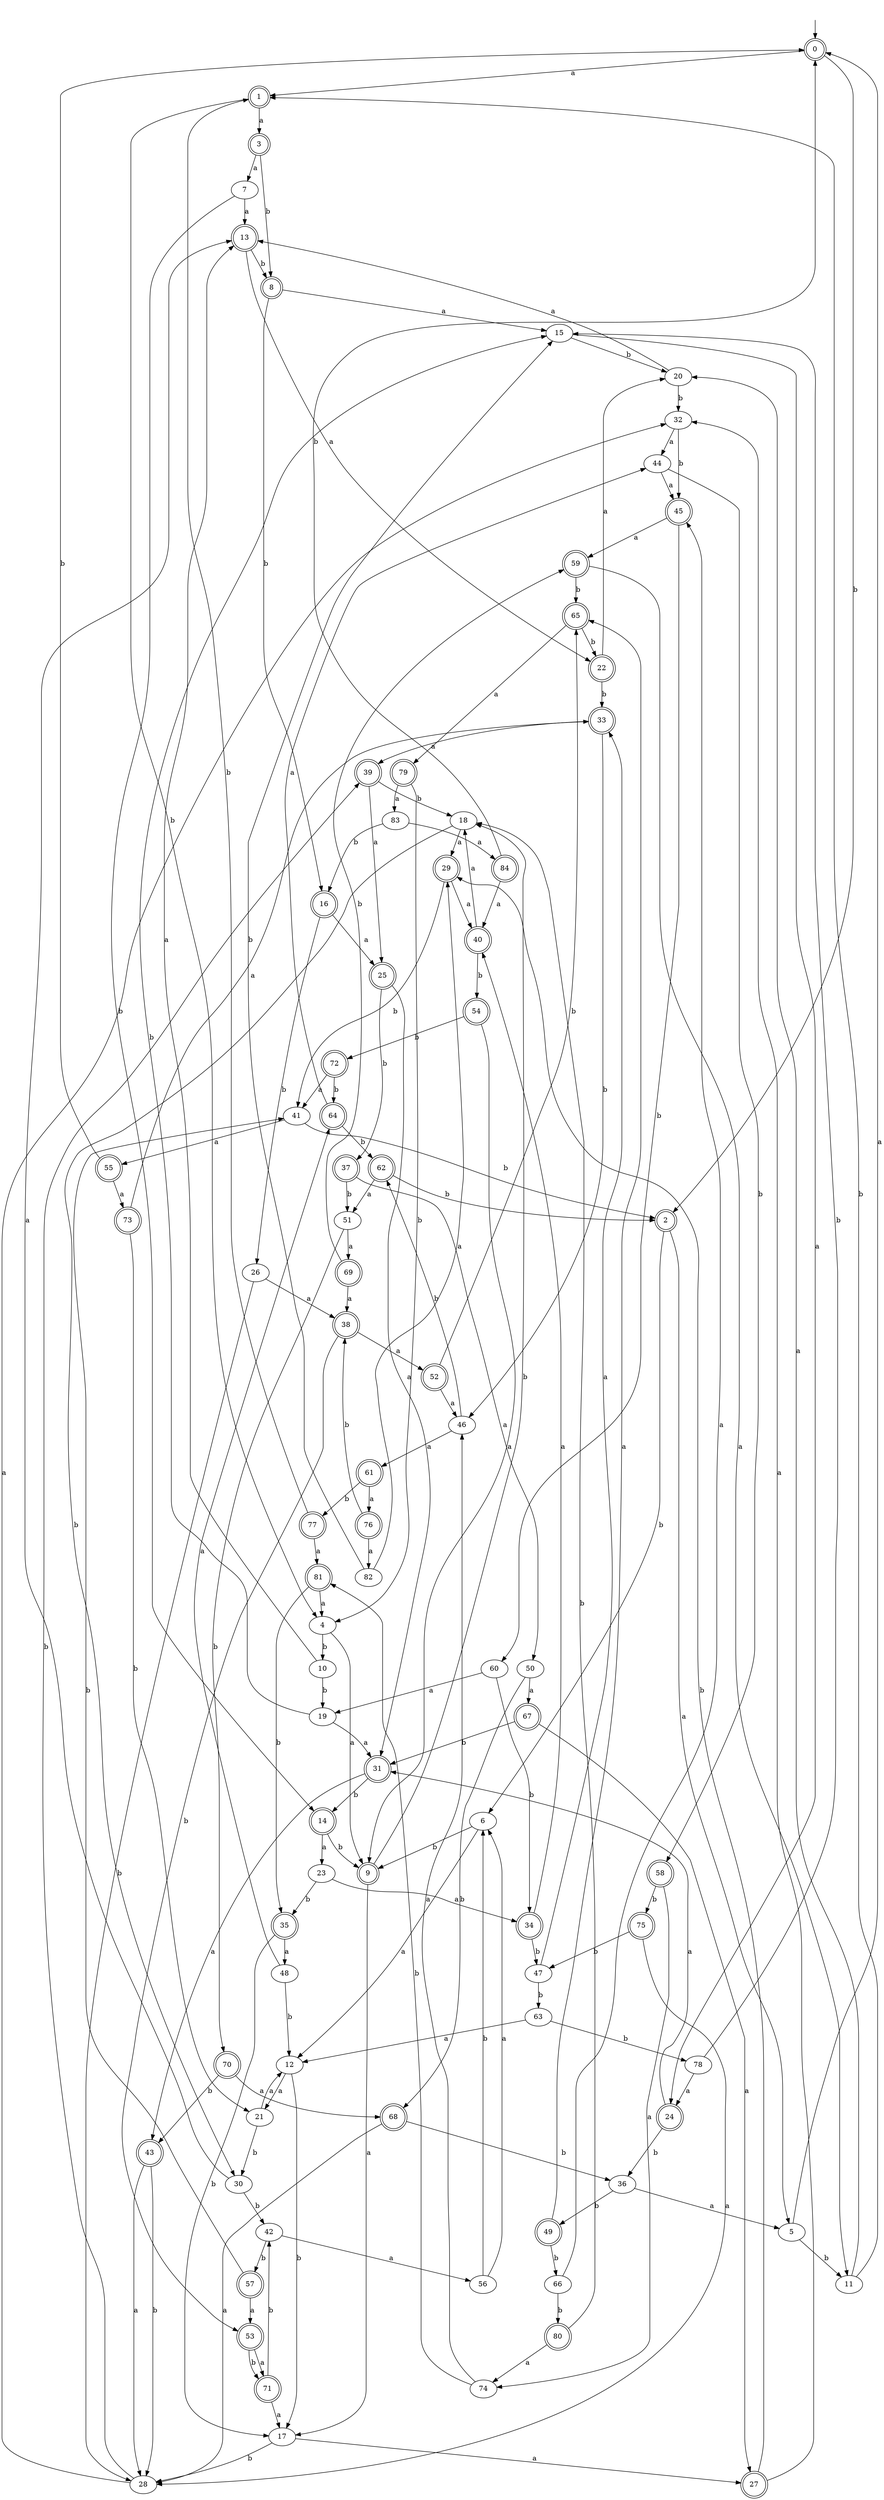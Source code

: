 digraph RandomDFA {
  __start0 [label="", shape=none];
  __start0 -> 0 [label=""];
  0 [shape=circle] [shape=doublecircle]
  0 -> 1 [label="a"]
  0 -> 2 [label="b"]
  1 [shape=doublecircle]
  1 -> 3 [label="a"]
  1 -> 4 [label="b"]
  2 [shape=doublecircle]
  2 -> 5 [label="a"]
  2 -> 6 [label="b"]
  3 [shape=doublecircle]
  3 -> 7 [label="a"]
  3 -> 8 [label="b"]
  4
  4 -> 9 [label="a"]
  4 -> 10 [label="b"]
  5
  5 -> 0 [label="a"]
  5 -> 11 [label="b"]
  6
  6 -> 12 [label="a"]
  6 -> 9 [label="b"]
  7
  7 -> 13 [label="a"]
  7 -> 14 [label="b"]
  8 [shape=doublecircle]
  8 -> 15 [label="a"]
  8 -> 16 [label="b"]
  9 [shape=doublecircle]
  9 -> 17 [label="a"]
  9 -> 18 [label="b"]
  10
  10 -> 13 [label="a"]
  10 -> 19 [label="b"]
  11
  11 -> 20 [label="a"]
  11 -> 1 [label="b"]
  12
  12 -> 21 [label="a"]
  12 -> 17 [label="b"]
  13 [shape=doublecircle]
  13 -> 22 [label="a"]
  13 -> 8 [label="b"]
  14 [shape=doublecircle]
  14 -> 23 [label="a"]
  14 -> 9 [label="b"]
  15
  15 -> 24 [label="a"]
  15 -> 20 [label="b"]
  16 [shape=doublecircle]
  16 -> 25 [label="a"]
  16 -> 26 [label="b"]
  17
  17 -> 27 [label="a"]
  17 -> 28 [label="b"]
  18
  18 -> 29 [label="a"]
  18 -> 30 [label="b"]
  19
  19 -> 31 [label="a"]
  19 -> 15 [label="b"]
  20
  20 -> 13 [label="a"]
  20 -> 32 [label="b"]
  21
  21 -> 12 [label="a"]
  21 -> 30 [label="b"]
  22 [shape=doublecircle]
  22 -> 20 [label="a"]
  22 -> 33 [label="b"]
  23
  23 -> 34 [label="a"]
  23 -> 35 [label="b"]
  24 [shape=doublecircle]
  24 -> 31 [label="a"]
  24 -> 36 [label="b"]
  25 [shape=doublecircle]
  25 -> 31 [label="a"]
  25 -> 37 [label="b"]
  26
  26 -> 38 [label="a"]
  26 -> 28 [label="b"]
  27 [shape=doublecircle]
  27 -> 32 [label="a"]
  27 -> 29 [label="b"]
  28
  28 -> 32 [label="a"]
  28 -> 39 [label="b"]
  29 [shape=doublecircle]
  29 -> 40 [label="a"]
  29 -> 41 [label="b"]
  30
  30 -> 13 [label="a"]
  30 -> 42 [label="b"]
  31 [shape=doublecircle]
  31 -> 43 [label="a"]
  31 -> 14 [label="b"]
  32
  32 -> 44 [label="a"]
  32 -> 45 [label="b"]
  33 [shape=doublecircle]
  33 -> 39 [label="a"]
  33 -> 46 [label="b"]
  34 [shape=doublecircle]
  34 -> 40 [label="a"]
  34 -> 47 [label="b"]
  35 [shape=doublecircle]
  35 -> 48 [label="a"]
  35 -> 17 [label="b"]
  36
  36 -> 5 [label="a"]
  36 -> 49 [label="b"]
  37 [shape=doublecircle]
  37 -> 50 [label="a"]
  37 -> 51 [label="b"]
  38 [shape=doublecircle]
  38 -> 52 [label="a"]
  38 -> 53 [label="b"]
  39 [shape=doublecircle]
  39 -> 25 [label="a"]
  39 -> 18 [label="b"]
  40 [shape=doublecircle]
  40 -> 18 [label="a"]
  40 -> 54 [label="b"]
  41
  41 -> 55 [label="a"]
  41 -> 2 [label="b"]
  42
  42 -> 56 [label="a"]
  42 -> 57 [label="b"]
  43 [shape=doublecircle]
  43 -> 28 [label="a"]
  43 -> 28 [label="b"]
  44
  44 -> 45 [label="a"]
  44 -> 58 [label="b"]
  45 [shape=doublecircle]
  45 -> 59 [label="a"]
  45 -> 60 [label="b"]
  46
  46 -> 61 [label="a"]
  46 -> 62 [label="b"]
  47
  47 -> 33 [label="a"]
  47 -> 63 [label="b"]
  48
  48 -> 64 [label="a"]
  48 -> 12 [label="b"]
  49 [shape=doublecircle]
  49 -> 65 [label="a"]
  49 -> 66 [label="b"]
  50
  50 -> 67 [label="a"]
  50 -> 68 [label="b"]
  51
  51 -> 69 [label="a"]
  51 -> 70 [label="b"]
  52 [shape=doublecircle]
  52 -> 46 [label="a"]
  52 -> 65 [label="b"]
  53 [shape=doublecircle]
  53 -> 71 [label="a"]
  53 -> 71 [label="b"]
  54 [shape=doublecircle]
  54 -> 9 [label="a"]
  54 -> 72 [label="b"]
  55 [shape=doublecircle]
  55 -> 73 [label="a"]
  55 -> 0 [label="b"]
  56
  56 -> 6 [label="a"]
  56 -> 6 [label="b"]
  57 [shape=doublecircle]
  57 -> 53 [label="a"]
  57 -> 41 [label="b"]
  58 [shape=doublecircle]
  58 -> 74 [label="a"]
  58 -> 75 [label="b"]
  59 [shape=doublecircle]
  59 -> 11 [label="a"]
  59 -> 65 [label="b"]
  60
  60 -> 19 [label="a"]
  60 -> 34 [label="b"]
  61 [shape=doublecircle]
  61 -> 76 [label="a"]
  61 -> 77 [label="b"]
  62 [shape=doublecircle]
  62 -> 51 [label="a"]
  62 -> 2 [label="b"]
  63
  63 -> 12 [label="a"]
  63 -> 78 [label="b"]
  64 [shape=doublecircle]
  64 -> 44 [label="a"]
  64 -> 62 [label="b"]
  65 [shape=doublecircle]
  65 -> 79 [label="a"]
  65 -> 22 [label="b"]
  66
  66 -> 45 [label="a"]
  66 -> 80 [label="b"]
  67 [shape=doublecircle]
  67 -> 27 [label="a"]
  67 -> 31 [label="b"]
  68 [shape=doublecircle]
  68 -> 28 [label="a"]
  68 -> 36 [label="b"]
  69 [shape=doublecircle]
  69 -> 38 [label="a"]
  69 -> 59 [label="b"]
  70 [shape=doublecircle]
  70 -> 68 [label="a"]
  70 -> 43 [label="b"]
  71 [shape=doublecircle]
  71 -> 17 [label="a"]
  71 -> 42 [label="b"]
  72 [shape=doublecircle]
  72 -> 41 [label="a"]
  72 -> 64 [label="b"]
  73 [shape=doublecircle]
  73 -> 33 [label="a"]
  73 -> 21 [label="b"]
  74
  74 -> 46 [label="a"]
  74 -> 81 [label="b"]
  75 [shape=doublecircle]
  75 -> 28 [label="a"]
  75 -> 47 [label="b"]
  76 [shape=doublecircle]
  76 -> 82 [label="a"]
  76 -> 38 [label="b"]
  77 [shape=doublecircle]
  77 -> 81 [label="a"]
  77 -> 1 [label="b"]
  78
  78 -> 24 [label="a"]
  78 -> 15 [label="b"]
  79 [shape=doublecircle]
  79 -> 83 [label="a"]
  79 -> 4 [label="b"]
  80 [shape=doublecircle]
  80 -> 74 [label="a"]
  80 -> 18 [label="b"]
  81 [shape=doublecircle]
  81 -> 4 [label="a"]
  81 -> 35 [label="b"]
  82
  82 -> 29 [label="a"]
  82 -> 15 [label="b"]
  83
  83 -> 84 [label="a"]
  83 -> 16 [label="b"]
  84 [shape=doublecircle]
  84 -> 40 [label="a"]
  84 -> 0 [label="b"]
}
